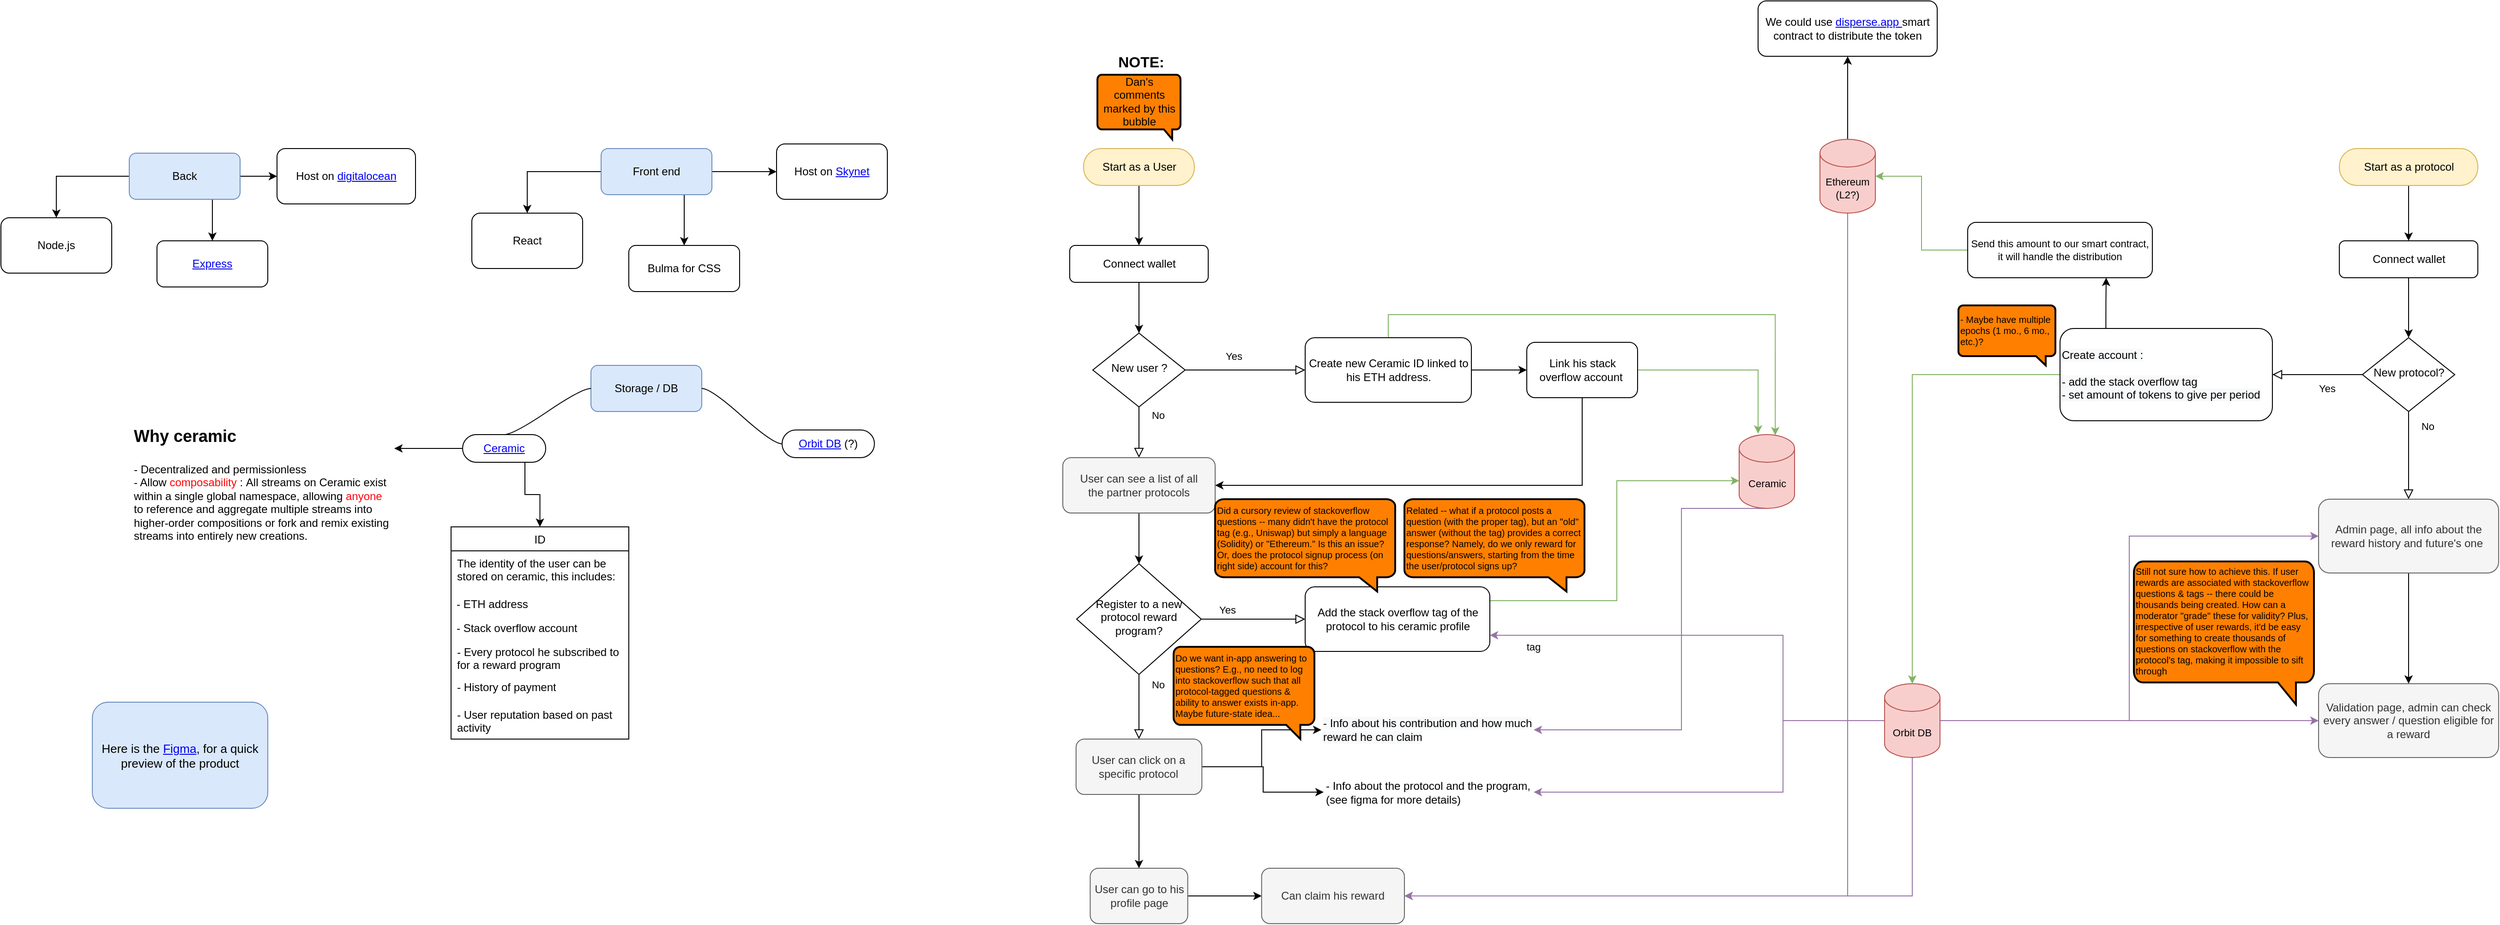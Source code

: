 <mxfile version="15.2.9" type="github">
  <diagram id="C5RBs43oDa-KdzZeNtuy" name="Page-1">
    <mxGraphModel dx="2600" dy="1762" grid="1" gridSize="10" guides="1" tooltips="1" connect="1" arrows="1" fold="1" page="1" pageScale="1" pageWidth="827" pageHeight="1169" math="0" shadow="0">
      <root>
        <mxCell id="WIyWlLk6GJQsqaUBKTNV-0" />
        <mxCell id="WIyWlLk6GJQsqaUBKTNV-1" parent="WIyWlLk6GJQsqaUBKTNV-0" />
        <mxCell id="c3Pu6eChfx6K2TWirxze-68" style="edgeStyle=orthogonalEdgeStyle;rounded=0;orthogonalLoop=1;jettySize=auto;html=1;fontSize=11;" parent="WIyWlLk6GJQsqaUBKTNV-1" source="WIyWlLk6GJQsqaUBKTNV-3" target="c3Pu6eChfx6K2TWirxze-67" edge="1">
          <mxGeometry relative="1" as="geometry" />
        </mxCell>
        <mxCell id="WIyWlLk6GJQsqaUBKTNV-3" value="Start as a User" style="rounded=1;whiteSpace=wrap;html=1;fontSize=12;glass=0;strokeWidth=1;shadow=0;arcSize=48;fillColor=#fff2cc;strokeColor=#d6b656;" parent="WIyWlLk6GJQsqaUBKTNV-1" vertex="1">
          <mxGeometry x="-17.5" y="80" width="120" height="40" as="geometry" />
        </mxCell>
        <mxCell id="WIyWlLk6GJQsqaUBKTNV-4" value="No" style="rounded=0;html=1;jettySize=auto;orthogonalLoop=1;fontSize=11;endArrow=block;endFill=0;endSize=8;strokeWidth=1;shadow=0;labelBackgroundColor=none;edgeStyle=orthogonalEdgeStyle;entryX=0.5;entryY=0;entryDx=0;entryDy=0;" parent="WIyWlLk6GJQsqaUBKTNV-1" source="WIyWlLk6GJQsqaUBKTNV-6" target="c3Pu6eChfx6K2TWirxze-88" edge="1">
          <mxGeometry x="-0.667" y="20" relative="1" as="geometry">
            <mxPoint as="offset" />
            <mxPoint x="42.5" y="450" as="targetPoint" />
          </mxGeometry>
        </mxCell>
        <mxCell id="WIyWlLk6GJQsqaUBKTNV-5" value="Yes" style="edgeStyle=orthogonalEdgeStyle;rounded=0;html=1;jettySize=auto;orthogonalLoop=1;fontSize=11;endArrow=block;endFill=0;endSize=8;strokeWidth=1;shadow=0;labelBackgroundColor=none;" parent="WIyWlLk6GJQsqaUBKTNV-1" source="WIyWlLk6GJQsqaUBKTNV-6" target="WIyWlLk6GJQsqaUBKTNV-7" edge="1">
          <mxGeometry x="-0.2" y="15" relative="1" as="geometry">
            <mxPoint as="offset" />
          </mxGeometry>
        </mxCell>
        <mxCell id="WIyWlLk6GJQsqaUBKTNV-6" value="New user ?" style="rhombus;whiteSpace=wrap;html=1;shadow=0;fontFamily=Helvetica;fontSize=12;align=center;strokeWidth=1;spacing=6;spacingTop=-4;" parent="WIyWlLk6GJQsqaUBKTNV-1" vertex="1">
          <mxGeometry x="-7.5" y="280" width="100" height="80" as="geometry" />
        </mxCell>
        <mxCell id="c3Pu6eChfx6K2TWirxze-75" value="" style="edgeStyle=orthogonalEdgeStyle;rounded=0;orthogonalLoop=1;jettySize=auto;html=1;fontSize=11;fontColor=#4FD0FF;" parent="WIyWlLk6GJQsqaUBKTNV-1" source="WIyWlLk6GJQsqaUBKTNV-7" target="c3Pu6eChfx6K2TWirxze-74" edge="1">
          <mxGeometry relative="1" as="geometry" />
        </mxCell>
        <mxCell id="c3Pu6eChfx6K2TWirxze-76" style="edgeStyle=orthogonalEdgeStyle;rounded=0;orthogonalLoop=1;jettySize=auto;html=1;fontSize=11;fontColor=#4FD0FF;strokeColor=#82b366;fillColor=#d5e8d4;entryX=0.652;entryY=0.01;entryDx=0;entryDy=0;entryPerimeter=0;" parent="WIyWlLk6GJQsqaUBKTNV-1" source="WIyWlLk6GJQsqaUBKTNV-7" target="c3Pu6eChfx6K2TWirxze-70" edge="1">
          <mxGeometry relative="1" as="geometry">
            <mxPoint x="723" y="390" as="targetPoint" />
            <Array as="points">
              <mxPoint x="313" y="260" />
              <mxPoint x="732" y="260" />
            </Array>
          </mxGeometry>
        </mxCell>
        <mxCell id="WIyWlLk6GJQsqaUBKTNV-7" value="Create new Ceramic ID linked to his ETH address." style="rounded=1;whiteSpace=wrap;html=1;fontSize=12;glass=0;strokeWidth=1;shadow=0;" parent="WIyWlLk6GJQsqaUBKTNV-1" vertex="1">
          <mxGeometry x="222.5" y="285" width="180" height="70" as="geometry" />
        </mxCell>
        <mxCell id="c3Pu6eChfx6K2TWirxze-4" style="edgeStyle=orthogonalEdgeStyle;rounded=0;orthogonalLoop=1;jettySize=auto;html=1;" parent="WIyWlLk6GJQsqaUBKTNV-1" source="c3Pu6eChfx6K2TWirxze-0" target="c3Pu6eChfx6K2TWirxze-2" edge="1">
          <mxGeometry relative="1" as="geometry" />
        </mxCell>
        <mxCell id="c3Pu6eChfx6K2TWirxze-6" value="" style="edgeStyle=orthogonalEdgeStyle;rounded=0;orthogonalLoop=1;jettySize=auto;html=1;exitX=0.75;exitY=1;exitDx=0;exitDy=0;" parent="WIyWlLk6GJQsqaUBKTNV-1" source="c3Pu6eChfx6K2TWirxze-0" target="c3Pu6eChfx6K2TWirxze-5" edge="1">
          <mxGeometry relative="1" as="geometry" />
        </mxCell>
        <mxCell id="c3Pu6eChfx6K2TWirxze-13" value="" style="edgeStyle=orthogonalEdgeStyle;rounded=0;orthogonalLoop=1;jettySize=auto;html=1;" parent="WIyWlLk6GJQsqaUBKTNV-1" source="c3Pu6eChfx6K2TWirxze-0" target="c3Pu6eChfx6K2TWirxze-12" edge="1">
          <mxGeometry relative="1" as="geometry" />
        </mxCell>
        <mxCell id="c3Pu6eChfx6K2TWirxze-0" value="Front end" style="rounded=1;whiteSpace=wrap;html=1;fillColor=#dae8fc;strokeColor=#6c8ebf;" parent="WIyWlLk6GJQsqaUBKTNV-1" vertex="1">
          <mxGeometry x="-540" y="80" width="120" height="50" as="geometry" />
        </mxCell>
        <mxCell id="c3Pu6eChfx6K2TWirxze-2" value="React" style="rounded=1;whiteSpace=wrap;html=1;" parent="WIyWlLk6GJQsqaUBKTNV-1" vertex="1">
          <mxGeometry x="-680" y="150" width="120" height="60" as="geometry" />
        </mxCell>
        <mxCell id="c3Pu6eChfx6K2TWirxze-5" value="Bulma for CSS" style="rounded=1;whiteSpace=wrap;html=1;" parent="WIyWlLk6GJQsqaUBKTNV-1" vertex="1">
          <mxGeometry x="-510" y="185" width="120" height="50" as="geometry" />
        </mxCell>
        <mxCell id="c3Pu6eChfx6K2TWirxze-9" value="Storage / DB" style="rounded=1;whiteSpace=wrap;html=1;fillColor=#dae8fc;strokeColor=#6c8ebf;" parent="WIyWlLk6GJQsqaUBKTNV-1" vertex="1">
          <mxGeometry x="-551" y="315" width="120" height="50" as="geometry" />
        </mxCell>
        <mxCell id="c3Pu6eChfx6K2TWirxze-12" value="Host on &lt;a href=&quot;https://siasky.net/&quot;&gt;Skynet&lt;/a&gt;" style="whiteSpace=wrap;html=1;rounded=1;" parent="WIyWlLk6GJQsqaUBKTNV-1" vertex="1">
          <mxGeometry x="-350" y="75" width="120" height="60" as="geometry" />
        </mxCell>
        <mxCell id="c3Pu6eChfx6K2TWirxze-31" style="edgeStyle=orthogonalEdgeStyle;rounded=0;orthogonalLoop=1;jettySize=auto;html=1;exitX=0.75;exitY=1;exitDx=0;exitDy=0;" parent="WIyWlLk6GJQsqaUBKTNV-1" source="c3Pu6eChfx6K2TWirxze-14" target="c3Pu6eChfx6K2TWirxze-27" edge="1">
          <mxGeometry relative="1" as="geometry" />
        </mxCell>
        <mxCell id="c3Pu6eChfx6K2TWirxze-14" value="&lt;a href=&quot;https://developers.ceramic.network/learn/welcome/&quot;&gt;Ceramic&lt;/a&gt;" style="whiteSpace=wrap;html=1;rounded=1;arcSize=50;align=center;verticalAlign=middle;strokeWidth=1;autosize=1;spacing=4;treeFolding=1;treeMoving=1;newEdgeStyle={&quot;edgeStyle&quot;:&quot;entityRelationEdgeStyle&quot;,&quot;startArrow&quot;:&quot;none&quot;,&quot;endArrow&quot;:&quot;none&quot;,&quot;segment&quot;:10,&quot;curved&quot;:1};" parent="WIyWlLk6GJQsqaUBKTNV-1" vertex="1">
          <mxGeometry x="-690" y="390" width="90" height="30" as="geometry" />
        </mxCell>
        <mxCell id="c3Pu6eChfx6K2TWirxze-15" value="" style="edgeStyle=entityRelationEdgeStyle;startArrow=none;endArrow=none;segment=10;curved=1;exitX=0;exitY=0.5;exitDx=0;exitDy=0;entryX=0.5;entryY=0;entryDx=0;entryDy=0;" parent="WIyWlLk6GJQsqaUBKTNV-1" source="c3Pu6eChfx6K2TWirxze-9" target="c3Pu6eChfx6K2TWirxze-14" edge="1">
          <mxGeometry relative="1" as="geometry">
            <mxPoint x="-271" y="465" as="sourcePoint" />
          </mxGeometry>
        </mxCell>
        <mxCell id="c3Pu6eChfx6K2TWirxze-20" value="&lt;a href=&quot;https://github.com/orbitdb/orbit-db&quot;&gt;Orbit DB&lt;/a&gt; (?)" style="whiteSpace=wrap;html=1;rounded=1;arcSize=50;align=center;verticalAlign=middle;strokeWidth=1;autosize=1;spacing=4;treeFolding=1;treeMoving=1;newEdgeStyle={&quot;edgeStyle&quot;:&quot;entityRelationEdgeStyle&quot;,&quot;startArrow&quot;:&quot;none&quot;,&quot;endArrow&quot;:&quot;none&quot;,&quot;segment&quot;:10,&quot;curved&quot;:1};" parent="WIyWlLk6GJQsqaUBKTNV-1" vertex="1" collapsed="1">
          <mxGeometry x="-344" y="385" width="100" height="30" as="geometry" />
        </mxCell>
        <mxCell id="c3Pu6eChfx6K2TWirxze-21" value="" style="edgeStyle=entityRelationEdgeStyle;startArrow=none;endArrow=none;segment=10;curved=1;entryX=0;entryY=0.5;entryDx=0;entryDy=0;" parent="WIyWlLk6GJQsqaUBKTNV-1" source="c3Pu6eChfx6K2TWirxze-9" target="c3Pu6eChfx6K2TWirxze-20" edge="1">
          <mxGeometry relative="1" as="geometry">
            <mxPoint x="-411" y="515" as="sourcePoint" />
            <mxPoint x="-351" y="398" as="targetPoint" />
          </mxGeometry>
        </mxCell>
        <mxCell id="c3Pu6eChfx6K2TWirxze-41" style="edgeStyle=orthogonalEdgeStyle;rounded=0;orthogonalLoop=1;jettySize=auto;html=1;exitX=0;exitY=0.5;exitDx=0;exitDy=0;" parent="WIyWlLk6GJQsqaUBKTNV-1" source="c3Pu6eChfx6K2TWirxze-14" edge="1">
          <mxGeometry relative="1" as="geometry">
            <mxPoint x="-764" y="405" as="targetPoint" />
          </mxGeometry>
        </mxCell>
        <mxCell id="c3Pu6eChfx6K2TWirxze-27" value="ID" style="swimlane;fontStyle=0;childLayout=stackLayout;horizontal=1;startSize=26;horizontalStack=0;resizeParent=1;resizeParentMax=0;resizeLast=0;collapsible=1;marginBottom=0;" parent="WIyWlLk6GJQsqaUBKTNV-1" vertex="1">
          <mxGeometry x="-702.5" y="490" width="192.5" height="230" as="geometry">
            <mxRectangle x="-701.25" y="630" width="40" height="26" as="alternateBounds" />
          </mxGeometry>
        </mxCell>
        <mxCell id="c3Pu6eChfx6K2TWirxze-28" value="The identity of the user can be stored on ceramic, this includes:" style="text;strokeColor=none;fillColor=none;align=left;verticalAlign=top;spacingLeft=4;spacingRight=4;overflow=hidden;rotatable=0;points=[[0,0.5],[1,0.5]];portConstraint=eastwest;whiteSpace=wrap;" parent="c3Pu6eChfx6K2TWirxze-27" vertex="1">
          <mxGeometry y="26" width="192.5" height="44" as="geometry" />
        </mxCell>
        <mxCell id="c3Pu6eChfx6K2TWirxze-29" value="- ETH address" style="text;strokeColor=none;fillColor=none;align=left;verticalAlign=top;spacingLeft=4;spacingRight=4;overflow=hidden;rotatable=0;points=[[0,0.5],[1,0.5]];portConstraint=eastwest;" parent="c3Pu6eChfx6K2TWirxze-27" vertex="1">
          <mxGeometry y="70" width="192.5" height="26" as="geometry" />
        </mxCell>
        <mxCell id="c3Pu6eChfx6K2TWirxze-34" value="- Stack overflow account" style="text;strokeColor=none;fillColor=none;align=left;verticalAlign=top;spacingLeft=4;spacingRight=4;overflow=hidden;rotatable=0;points=[[0,0.5],[1,0.5]];portConstraint=eastwest;" parent="c3Pu6eChfx6K2TWirxze-27" vertex="1">
          <mxGeometry y="96" width="192.5" height="26" as="geometry" />
        </mxCell>
        <mxCell id="c3Pu6eChfx6K2TWirxze-30" value="- Every protocol he subscribed to for a reward program" style="text;strokeColor=none;fillColor=none;align=left;verticalAlign=top;spacingLeft=4;spacingRight=4;overflow=hidden;rotatable=0;points=[[0,0.5],[1,0.5]];portConstraint=eastwest;whiteSpace=wrap;" parent="c3Pu6eChfx6K2TWirxze-27" vertex="1">
          <mxGeometry y="122" width="192.5" height="38" as="geometry" />
        </mxCell>
        <mxCell id="c3Pu6eChfx6K2TWirxze-35" value="- History of payment" style="text;strokeColor=none;fillColor=none;align=left;verticalAlign=top;spacingLeft=4;spacingRight=4;overflow=hidden;rotatable=0;points=[[0,0.5],[1,0.5]];portConstraint=eastwest;whiteSpace=wrap;" parent="c3Pu6eChfx6K2TWirxze-27" vertex="1">
          <mxGeometry y="160" width="192.5" height="30" as="geometry" />
        </mxCell>
        <mxCell id="c3Pu6eChfx6K2TWirxze-36" value="- User reputation based on past activity" style="text;strokeColor=none;fillColor=none;align=left;verticalAlign=top;spacingLeft=4;spacingRight=4;overflow=hidden;rotatable=0;points=[[0,0.5],[1,0.5]];portConstraint=eastwest;whiteSpace=wrap;" parent="c3Pu6eChfx6K2TWirxze-27" vertex="1">
          <mxGeometry y="190" width="192.5" height="40" as="geometry" />
        </mxCell>
        <mxCell id="c3Pu6eChfx6K2TWirxze-40" value="&lt;h1&gt;&lt;font style=&quot;font-size: 18px&quot;&gt;Why ceramic&lt;/font&gt;&lt;/h1&gt;&lt;p&gt;- Decentralized and permissionless&lt;br&gt;- Allow &lt;font color=&quot;#ff0303&quot;&gt;composability&lt;/font&gt;&amp;nbsp;:&amp;nbsp;All streams on Ceramic exist within a single global namespace, allowing &lt;font color=&quot;#ff050d&quot;&gt;anyone&lt;/font&gt; to reference and aggregate multiple streams into higher-order compositions or fork and remix existing streams into entirely new creations.&lt;/p&gt;" style="text;html=1;strokeColor=none;fillColor=none;spacing=5;spacingTop=-20;whiteSpace=wrap;overflow=hidden;rounded=0;align=left;" parent="WIyWlLk6GJQsqaUBKTNV-1" vertex="1">
          <mxGeometry x="-1051" y="370" width="287" height="190" as="geometry" />
        </mxCell>
        <mxCell id="c3Pu6eChfx6K2TWirxze-42" style="edgeStyle=orthogonalEdgeStyle;rounded=0;orthogonalLoop=1;jettySize=auto;html=1;" parent="WIyWlLk6GJQsqaUBKTNV-1" source="c3Pu6eChfx6K2TWirxze-45" target="c3Pu6eChfx6K2TWirxze-46" edge="1">
          <mxGeometry relative="1" as="geometry" />
        </mxCell>
        <mxCell id="c3Pu6eChfx6K2TWirxze-50" value="" style="edgeStyle=orthogonalEdgeStyle;rounded=0;orthogonalLoop=1;jettySize=auto;html=1;fontSize=11;exitX=1;exitY=0.5;exitDx=0;exitDy=0;" parent="WIyWlLk6GJQsqaUBKTNV-1" source="c3Pu6eChfx6K2TWirxze-45" target="c3Pu6eChfx6K2TWirxze-49" edge="1">
          <mxGeometry relative="1" as="geometry" />
        </mxCell>
        <mxCell id="c3Pu6eChfx6K2TWirxze-81" value="" style="edgeStyle=orthogonalEdgeStyle;rounded=0;orthogonalLoop=1;jettySize=auto;html=1;fontSize=11;fontColor=#4FD0FF;exitX=0.75;exitY=1;exitDx=0;exitDy=0;" parent="WIyWlLk6GJQsqaUBKTNV-1" source="c3Pu6eChfx6K2TWirxze-45" target="c3Pu6eChfx6K2TWirxze-80" edge="1">
          <mxGeometry relative="1" as="geometry" />
        </mxCell>
        <mxCell id="c3Pu6eChfx6K2TWirxze-45" value="Back" style="rounded=1;whiteSpace=wrap;html=1;fillColor=#dae8fc;strokeColor=#6c8ebf;" parent="WIyWlLk6GJQsqaUBKTNV-1" vertex="1">
          <mxGeometry x="-1051" y="85" width="120" height="50" as="geometry" />
        </mxCell>
        <mxCell id="c3Pu6eChfx6K2TWirxze-46" value="Node.js" style="rounded=1;whiteSpace=wrap;html=1;" parent="WIyWlLk6GJQsqaUBKTNV-1" vertex="1">
          <mxGeometry x="-1190" y="155" width="120" height="60" as="geometry" />
        </mxCell>
        <mxCell id="c3Pu6eChfx6K2TWirxze-49" value="Host on&amp;nbsp;&lt;a href=&quot;https://supabase.io/&quot;&gt;digitalocean&lt;/a&gt;" style="whiteSpace=wrap;html=1;rounded=1;" parent="WIyWlLk6GJQsqaUBKTNV-1" vertex="1">
          <mxGeometry x="-891" y="80" width="150" height="60" as="geometry" />
        </mxCell>
        <mxCell id="c3Pu6eChfx6K2TWirxze-69" style="edgeStyle=orthogonalEdgeStyle;rounded=0;orthogonalLoop=1;jettySize=auto;html=1;fontSize=11;" parent="WIyWlLk6GJQsqaUBKTNV-1" source="c3Pu6eChfx6K2TWirxze-67" target="WIyWlLk6GJQsqaUBKTNV-6" edge="1">
          <mxGeometry relative="1" as="geometry" />
        </mxCell>
        <mxCell id="c3Pu6eChfx6K2TWirxze-67" value="Connect wallet" style="rounded=1;whiteSpace=wrap;html=1;fontSize=12;glass=0;strokeWidth=1;shadow=0;" parent="WIyWlLk6GJQsqaUBKTNV-1" vertex="1">
          <mxGeometry x="-32.5" y="185" width="150" height="40" as="geometry" />
        </mxCell>
        <mxCell id="c3Pu6eChfx6K2TWirxze-123" style="edgeStyle=orthogonalEdgeStyle;rounded=0;orthogonalLoop=1;jettySize=auto;html=1;entryX=1;entryY=0.5;entryDx=0;entryDy=0;labelBackgroundColor=none;fontSize=11;fontColor=default;strokeColor=#9673a6;exitX=0.5;exitY=1;exitDx=0;exitDy=0;exitPerimeter=0;fillColor=#e1d5e7;" parent="WIyWlLk6GJQsqaUBKTNV-1" source="c3Pu6eChfx6K2TWirxze-70" target="c3Pu6eChfx6K2TWirxze-121" edge="1">
          <mxGeometry relative="1" as="geometry">
            <Array as="points">
              <mxPoint x="630" y="470" />
              <mxPoint x="630" y="710" />
            </Array>
          </mxGeometry>
        </mxCell>
        <mxCell id="c3Pu6eChfx6K2TWirxze-70" value="Ceramic" style="shape=cylinder3;whiteSpace=wrap;html=1;boundedLbl=1;backgroundOutline=1;size=15;fontSize=11;align=center;fillColor=#f8cecc;strokeColor=#b85450;" parent="WIyWlLk6GJQsqaUBKTNV-1" vertex="1">
          <mxGeometry x="692.5" y="390" width="60" height="80" as="geometry" />
        </mxCell>
        <mxCell id="c3Pu6eChfx6K2TWirxze-78" style="edgeStyle=orthogonalEdgeStyle;rounded=0;orthogonalLoop=1;jettySize=auto;html=1;fontSize=11;fontColor=#4FD0FF;fillColor=#d5e8d4;strokeColor=#82b366;" parent="WIyWlLk6GJQsqaUBKTNV-1" source="c3Pu6eChfx6K2TWirxze-74" edge="1">
          <mxGeometry relative="1" as="geometry">
            <mxPoint x="713" y="389" as="targetPoint" />
            <Array as="points">
              <mxPoint x="713" y="320" />
            </Array>
          </mxGeometry>
        </mxCell>
        <mxCell id="c3Pu6eChfx6K2TWirxze-82" style="edgeStyle=orthogonalEdgeStyle;rounded=0;orthogonalLoop=1;jettySize=auto;html=1;fontSize=11;fontColor=#4FD0FF;exitX=0.5;exitY=1;exitDx=0;exitDy=0;entryX=1;entryY=0.5;entryDx=0;entryDy=0;" parent="WIyWlLk6GJQsqaUBKTNV-1" source="c3Pu6eChfx6K2TWirxze-74" target="c3Pu6eChfx6K2TWirxze-88" edge="1">
          <mxGeometry relative="1" as="geometry">
            <mxPoint x="212.5" y="470" as="targetPoint" />
          </mxGeometry>
        </mxCell>
        <mxCell id="c3Pu6eChfx6K2TWirxze-74" value="Link his stack overflow account&amp;nbsp;" style="whiteSpace=wrap;html=1;rounded=1;shadow=0;strokeWidth=1;glass=0;" parent="WIyWlLk6GJQsqaUBKTNV-1" vertex="1">
          <mxGeometry x="462.5" y="290" width="120" height="60" as="geometry" />
        </mxCell>
        <mxCell id="c3Pu6eChfx6K2TWirxze-79" value="&lt;div&gt;&lt;span style=&quot;font-size: 13px ; color: rgb(0 , 0 , 0)&quot;&gt;Here is the &lt;a href=&quot;https://www.figma.com/file/In0CjeMacJCaFSM3Yl5oc1/Tool-for-DAOs?node-id=4%3A3&quot;&gt;Figma&lt;/a&gt;, for a quick preview of the product&lt;/span&gt;&lt;/div&gt;" style="rounded=1;whiteSpace=wrap;html=1;fontSize=11;align=center;fillColor=#dae8fc;strokeColor=#6c8ebf;" parent="WIyWlLk6GJQsqaUBKTNV-1" vertex="1">
          <mxGeometry x="-1091" y="680" width="190" height="115" as="geometry" />
        </mxCell>
        <mxCell id="c3Pu6eChfx6K2TWirxze-80" value="&lt;a href=&quot;https://expressjs.com/&quot;&gt;Express&lt;/a&gt;" style="rounded=1;whiteSpace=wrap;html=1;" parent="WIyWlLk6GJQsqaUBKTNV-1" vertex="1">
          <mxGeometry x="-1021" y="180" width="120" height="50" as="geometry" />
        </mxCell>
        <mxCell id="c3Pu6eChfx6K2TWirxze-83" value="No" style="rounded=0;html=1;jettySize=auto;orthogonalLoop=1;fontSize=11;endArrow=block;endFill=0;endSize=8;strokeWidth=1;shadow=0;labelBackgroundColor=none;edgeStyle=orthogonalEdgeStyle;entryX=0.5;entryY=0;entryDx=0;entryDy=0;" parent="WIyWlLk6GJQsqaUBKTNV-1" source="c3Pu6eChfx6K2TWirxze-85" target="c3Pu6eChfx6K2TWirxze-93" edge="1">
          <mxGeometry x="-0.692" y="20" relative="1" as="geometry">
            <mxPoint as="offset" />
            <mxPoint x="42.5" y="710" as="targetPoint" />
          </mxGeometry>
        </mxCell>
        <mxCell id="c3Pu6eChfx6K2TWirxze-84" value="Yes" style="edgeStyle=orthogonalEdgeStyle;rounded=0;html=1;jettySize=auto;orthogonalLoop=1;fontSize=11;endArrow=block;endFill=0;endSize=8;strokeWidth=1;shadow=0;labelBackgroundColor=none;entryX=0;entryY=0.5;entryDx=0;entryDy=0;" parent="WIyWlLk6GJQsqaUBKTNV-1" source="c3Pu6eChfx6K2TWirxze-85" target="c3Pu6eChfx6K2TWirxze-90" edge="1">
          <mxGeometry x="-0.511" y="10" relative="1" as="geometry">
            <mxPoint as="offset" />
            <mxPoint x="222.5" y="590" as="targetPoint" />
          </mxGeometry>
        </mxCell>
        <mxCell id="c3Pu6eChfx6K2TWirxze-85" value="Register to a new protocol reward program?" style="rhombus;whiteSpace=wrap;html=1;shadow=0;fontFamily=Helvetica;fontSize=12;align=center;strokeWidth=1;spacing=6;spacingTop=-4;" parent="WIyWlLk6GJQsqaUBKTNV-1" vertex="1">
          <mxGeometry x="-25" y="530" width="135" height="120" as="geometry" />
        </mxCell>
        <mxCell id="c3Pu6eChfx6K2TWirxze-89" style="edgeStyle=orthogonalEdgeStyle;rounded=0;orthogonalLoop=1;jettySize=auto;html=1;fontSize=11;fontColor=#4FD0FF;" parent="WIyWlLk6GJQsqaUBKTNV-1" source="c3Pu6eChfx6K2TWirxze-88" target="c3Pu6eChfx6K2TWirxze-85" edge="1">
          <mxGeometry relative="1" as="geometry" />
        </mxCell>
        <mxCell id="c3Pu6eChfx6K2TWirxze-88" value="User can see a list of all the&amp;nbsp;partner protocols" style="rounded=1;whiteSpace=wrap;html=1;fontSize=12;glass=0;strokeWidth=1;shadow=0;fillColor=#f5f5f5;strokeColor=#666666;fontColor=#333333;" parent="WIyWlLk6GJQsqaUBKTNV-1" vertex="1">
          <mxGeometry x="-40" y="415" width="165" height="60" as="geometry" />
        </mxCell>
        <mxCell id="c3Pu6eChfx6K2TWirxze-92" style="edgeStyle=orthogonalEdgeStyle;rounded=0;orthogonalLoop=1;jettySize=auto;html=1;fontSize=11;fontColor=#4FD0FF;fillColor=#d5e8d4;strokeColor=#82b366;" parent="WIyWlLk6GJQsqaUBKTNV-1" source="c3Pu6eChfx6K2TWirxze-90" target="c3Pu6eChfx6K2TWirxze-70" edge="1">
          <mxGeometry relative="1" as="geometry">
            <Array as="points">
              <mxPoint x="560" y="570" />
              <mxPoint x="560" y="440" />
            </Array>
          </mxGeometry>
        </mxCell>
        <mxCell id="c3Pu6eChfx6K2TWirxze-90" value="Add the stack overflow tag of the protocol to his ceramic profile" style="rounded=1;whiteSpace=wrap;html=1;fontSize=12;glass=0;strokeWidth=1;shadow=0;" parent="WIyWlLk6GJQsqaUBKTNV-1" vertex="1">
          <mxGeometry x="222.5" y="555" width="200" height="70" as="geometry" />
        </mxCell>
        <mxCell id="c3Pu6eChfx6K2TWirxze-96" value="" style="edgeStyle=orthogonalEdgeStyle;rounded=0;orthogonalLoop=1;jettySize=auto;html=1;fontSize=11;fontColor=#4FD0FF;strokeColor=#000000;entryX=0;entryY=0.5;entryDx=0;entryDy=0;" parent="WIyWlLk6GJQsqaUBKTNV-1" source="c3Pu6eChfx6K2TWirxze-93" target="c3Pu6eChfx6K2TWirxze-107" edge="1">
          <mxGeometry relative="1" as="geometry">
            <mxPoint x="222.5" y="750" as="targetPoint" />
            <Array as="points">
              <mxPoint x="177" y="750" />
              <mxPoint x="177" y="778" />
            </Array>
          </mxGeometry>
        </mxCell>
        <mxCell id="c3Pu6eChfx6K2TWirxze-122" style="edgeStyle=orthogonalEdgeStyle;rounded=0;orthogonalLoop=1;jettySize=auto;html=1;labelBackgroundColor=none;fontSize=11;fontColor=default;strokeColor=#000000;" parent="WIyWlLk6GJQsqaUBKTNV-1" source="c3Pu6eChfx6K2TWirxze-93" target="c3Pu6eChfx6K2TWirxze-121" edge="1">
          <mxGeometry relative="1" as="geometry" />
        </mxCell>
        <mxCell id="c3Pu6eChfx6K2TWirxze-129" value="" style="edgeStyle=orthogonalEdgeStyle;rounded=0;orthogonalLoop=1;jettySize=auto;html=1;labelBackgroundColor=none;fontSize=11;fontColor=default;strokeColor=#000000;" parent="WIyWlLk6GJQsqaUBKTNV-1" source="c3Pu6eChfx6K2TWirxze-93" target="c3Pu6eChfx6K2TWirxze-128" edge="1">
          <mxGeometry relative="1" as="geometry" />
        </mxCell>
        <mxCell id="c3Pu6eChfx6K2TWirxze-93" value="User can click on a specific protocol" style="rounded=1;whiteSpace=wrap;html=1;fontSize=12;glass=0;strokeWidth=1;shadow=0;fillColor=#f5f5f5;strokeColor=#666666;fontColor=#333333;" parent="WIyWlLk6GJQsqaUBKTNV-1" vertex="1">
          <mxGeometry x="-25.62" y="720" width="136.25" height="60" as="geometry" />
        </mxCell>
        <mxCell id="c3Pu6eChfx6K2TWirxze-100" style="edgeStyle=orthogonalEdgeStyle;rounded=0;orthogonalLoop=1;jettySize=auto;html=1;fontSize=11;fontColor=#4FD0FF;strokeColor=#000000;" parent="WIyWlLk6GJQsqaUBKTNV-1" source="c3Pu6eChfx6K2TWirxze-97" target="c3Pu6eChfx6K2TWirxze-99" edge="1">
          <mxGeometry relative="1" as="geometry" />
        </mxCell>
        <mxCell id="c3Pu6eChfx6K2TWirxze-97" value="Start as a protocol" style="rounded=1;whiteSpace=wrap;html=1;fontSize=12;glass=0;strokeWidth=1;shadow=0;arcSize=48;fillColor=#fff2cc;strokeColor=#d6b656;" parent="WIyWlLk6GJQsqaUBKTNV-1" vertex="1">
          <mxGeometry x="1342.5" y="80" width="150" height="40" as="geometry" />
        </mxCell>
        <mxCell id="c3Pu6eChfx6K2TWirxze-115" style="edgeStyle=orthogonalEdgeStyle;rounded=0;orthogonalLoop=1;jettySize=auto;html=1;entryX=0;entryY=0.5;entryDx=0;entryDy=0;labelBackgroundColor=none;fontSize=11;fontColor=default;strokeColor=#9673a6;fillColor=#e1d5e7;" parent="WIyWlLk6GJQsqaUBKTNV-1" source="c3Pu6eChfx6K2TWirxze-98" target="c3Pu6eChfx6K2TWirxze-114" edge="1">
          <mxGeometry relative="1" as="geometry" />
        </mxCell>
        <mxCell id="c3Pu6eChfx6K2TWirxze-116" style="edgeStyle=orthogonalEdgeStyle;rounded=0;orthogonalLoop=1;jettySize=auto;html=1;labelBackgroundColor=none;fontSize=11;fontColor=default;strokeColor=#9673a6;fillColor=#e1d5e7;entryX=1;entryY=0.5;entryDx=0;entryDy=0;" parent="WIyWlLk6GJQsqaUBKTNV-1" source="c3Pu6eChfx6K2TWirxze-98" target="c3Pu6eChfx6K2TWirxze-107" edge="1">
          <mxGeometry relative="1" as="geometry">
            <Array as="points">
              <mxPoint x="740" y="700" />
              <mxPoint x="740" y="778" />
            </Array>
          </mxGeometry>
        </mxCell>
        <mxCell id="c3Pu6eChfx6K2TWirxze-119" style="edgeStyle=orthogonalEdgeStyle;rounded=0;orthogonalLoop=1;jettySize=auto;html=1;labelBackgroundColor=none;fontSize=11;fontColor=default;strokeColor=#9673a6;fillColor=#e1d5e7;" parent="WIyWlLk6GJQsqaUBKTNV-1" source="c3Pu6eChfx6K2TWirxze-98" target="c3Pu6eChfx6K2TWirxze-117" edge="1">
          <mxGeometry relative="1" as="geometry" />
        </mxCell>
        <mxCell id="c3Pu6eChfx6K2TWirxze-124" style="edgeStyle=orthogonalEdgeStyle;rounded=0;orthogonalLoop=1;jettySize=auto;html=1;entryX=1;entryY=0.75;entryDx=0;entryDy=0;labelBackgroundColor=none;fontSize=11;fontColor=default;strokeColor=#9673a6;fillColor=#e1d5e7;" parent="WIyWlLk6GJQsqaUBKTNV-1" source="c3Pu6eChfx6K2TWirxze-98" target="c3Pu6eChfx6K2TWirxze-90" edge="1">
          <mxGeometry relative="1" as="geometry">
            <Array as="points">
              <mxPoint x="740" y="700" />
              <mxPoint x="740" y="608" />
            </Array>
          </mxGeometry>
        </mxCell>
        <mxCell id="c3Pu6eChfx6K2TWirxze-135" style="edgeStyle=orthogonalEdgeStyle;rounded=0;orthogonalLoop=1;jettySize=auto;html=1;entryX=1;entryY=0.5;entryDx=0;entryDy=0;labelBackgroundColor=none;fontSize=11;fontColor=default;strokeColor=#9673a6;fillColor=#e1d5e7;" parent="WIyWlLk6GJQsqaUBKTNV-1" source="c3Pu6eChfx6K2TWirxze-98" target="c3Pu6eChfx6K2TWirxze-132" edge="1">
          <mxGeometry relative="1" as="geometry">
            <Array as="points">
              <mxPoint x="880" y="890" />
            </Array>
          </mxGeometry>
        </mxCell>
        <mxCell id="c3Pu6eChfx6K2TWirxze-98" value="Orbit DB" style="shape=cylinder3;whiteSpace=wrap;html=1;boundedLbl=1;backgroundOutline=1;size=15;fontSize=11;align=center;fillColor=#f8cecc;strokeColor=#b85450;" parent="WIyWlLk6GJQsqaUBKTNV-1" vertex="1">
          <mxGeometry x="850" y="660" width="60" height="80" as="geometry" />
        </mxCell>
        <mxCell id="c3Pu6eChfx6K2TWirxze-99" value="Connect wallet" style="rounded=1;whiteSpace=wrap;html=1;fontSize=12;glass=0;strokeWidth=1;shadow=0;" parent="WIyWlLk6GJQsqaUBKTNV-1" vertex="1">
          <mxGeometry x="1342.5" y="180" width="150" height="40" as="geometry" />
        </mxCell>
        <mxCell id="c3Pu6eChfx6K2TWirxze-101" value="No" style="rounded=0;html=1;jettySize=auto;orthogonalLoop=1;fontSize=11;endArrow=block;endFill=0;endSize=8;strokeWidth=1;shadow=0;labelBackgroundColor=none;edgeStyle=orthogonalEdgeStyle;entryX=0.5;entryY=0;entryDx=0;entryDy=0;" parent="WIyWlLk6GJQsqaUBKTNV-1" source="c3Pu6eChfx6K2TWirxze-103" target="c3Pu6eChfx6K2TWirxze-114" edge="1">
          <mxGeometry x="-0.667" y="20" relative="1" as="geometry">
            <mxPoint as="offset" />
            <mxPoint x="1417.5" y="420" as="targetPoint" />
          </mxGeometry>
        </mxCell>
        <mxCell id="c3Pu6eChfx6K2TWirxze-102" value="Yes" style="edgeStyle=orthogonalEdgeStyle;rounded=0;html=1;jettySize=auto;orthogonalLoop=1;fontSize=11;endArrow=block;endFill=0;endSize=8;strokeWidth=1;shadow=0;labelBackgroundColor=none;entryX=1;entryY=0.5;entryDx=0;entryDy=0;" parent="WIyWlLk6GJQsqaUBKTNV-1" source="c3Pu6eChfx6K2TWirxze-103" target="c3Pu6eChfx6K2TWirxze-126" edge="1">
          <mxGeometry x="-0.2" y="15" relative="1" as="geometry">
            <mxPoint as="offset" />
            <mxPoint x="1300" y="325" as="targetPoint" />
          </mxGeometry>
        </mxCell>
        <mxCell id="c3Pu6eChfx6K2TWirxze-103" value="New protocol?" style="rhombus;whiteSpace=wrap;html=1;shadow=0;fontFamily=Helvetica;fontSize=12;align=center;strokeWidth=1;spacing=6;spacingTop=-4;" parent="WIyWlLk6GJQsqaUBKTNV-1" vertex="1">
          <mxGeometry x="1367.5" y="285" width="100" height="80" as="geometry" />
        </mxCell>
        <mxCell id="c3Pu6eChfx6K2TWirxze-105" style="edgeStyle=orthogonalEdgeStyle;rounded=0;orthogonalLoop=1;jettySize=auto;html=1;fontSize=11;exitX=0.5;exitY=1;exitDx=0;exitDy=0;" parent="WIyWlLk6GJQsqaUBKTNV-1" source="c3Pu6eChfx6K2TWirxze-99" target="c3Pu6eChfx6K2TWirxze-103" edge="1">
          <mxGeometry relative="1" as="geometry">
            <mxPoint x="1417.5" y="320" as="sourcePoint" />
          </mxGeometry>
        </mxCell>
        <mxCell id="c3Pu6eChfx6K2TWirxze-107" value="&lt;span style=&quot;font-size: 12px&quot;&gt;- Info about the protocol and the program, (see figma for more details)&lt;/span&gt;" style="text;html=1;strokeColor=none;fillColor=none;align=left;verticalAlign=middle;whiteSpace=wrap;rounded=0;fontSize=11;fontColor=#000000;" parent="WIyWlLk6GJQsqaUBKTNV-1" vertex="1">
          <mxGeometry x="242.5" y="760" width="227.5" height="35" as="geometry" />
        </mxCell>
        <mxCell id="c3Pu6eChfx6K2TWirxze-111" value="" style="edgeStyle=orthogonalEdgeStyle;rounded=0;orthogonalLoop=1;jettySize=auto;html=1;fontSize=11;fontColor=#000000;strokeColor=#000000;exitX=0.216;exitY=0.014;exitDx=0;exitDy=0;entryX=0.75;entryY=1;entryDx=0;entryDy=0;exitPerimeter=0;" parent="WIyWlLk6GJQsqaUBKTNV-1" source="c3Pu6eChfx6K2TWirxze-126" target="c3Pu6eChfx6K2TWirxze-110" edge="1">
          <mxGeometry relative="1" as="geometry">
            <mxPoint x="1185" y="290" as="sourcePoint" />
            <Array as="points" />
          </mxGeometry>
        </mxCell>
        <mxCell id="c3Pu6eChfx6K2TWirxze-113" style="edgeStyle=orthogonalEdgeStyle;rounded=0;orthogonalLoop=1;jettySize=auto;html=1;entryX=1;entryY=0.5;entryDx=0;entryDy=0;entryPerimeter=0;fontSize=11;fontColor=default;strokeColor=#82b366;labelBackgroundColor=none;fillColor=#d5e8d4;" parent="WIyWlLk6GJQsqaUBKTNV-1" source="c3Pu6eChfx6K2TWirxze-110" target="c3Pu6eChfx6K2TWirxze-112" edge="1">
          <mxGeometry relative="1" as="geometry" />
        </mxCell>
        <mxCell id="c3Pu6eChfx6K2TWirxze-110" value="Send this amount to our smart contract, it will handle the distribution" style="rounded=1;whiteSpace=wrap;html=1;fontSize=11;fontColor=#000000;align=center;" parent="WIyWlLk6GJQsqaUBKTNV-1" vertex="1">
          <mxGeometry x="940" y="160" width="200" height="60" as="geometry" />
        </mxCell>
        <mxCell id="c3Pu6eChfx6K2TWirxze-134" style="edgeStyle=orthogonalEdgeStyle;rounded=0;orthogonalLoop=1;jettySize=auto;html=1;entryX=1;entryY=0.5;entryDx=0;entryDy=0;labelBackgroundColor=none;fontSize=11;fontColor=default;strokeColor=#9673a6;fillColor=#e1d5e7;" parent="WIyWlLk6GJQsqaUBKTNV-1" source="c3Pu6eChfx6K2TWirxze-112" target="c3Pu6eChfx6K2TWirxze-132" edge="1">
          <mxGeometry relative="1" as="geometry">
            <Array as="points">
              <mxPoint x="810" y="890" />
            </Array>
          </mxGeometry>
        </mxCell>
        <mxCell id="c3Pu6eChfx6K2TWirxze-137" style="edgeStyle=orthogonalEdgeStyle;rounded=0;orthogonalLoop=1;jettySize=auto;html=1;labelBackgroundColor=none;fontSize=11;fontColor=default;strokeColor=#000000;" parent="WIyWlLk6GJQsqaUBKTNV-1" source="c3Pu6eChfx6K2TWirxze-112" target="c3Pu6eChfx6K2TWirxze-136" edge="1">
          <mxGeometry relative="1" as="geometry" />
        </mxCell>
        <mxCell id="c3Pu6eChfx6K2TWirxze-112" value="Ethereum (L2?)" style="shape=cylinder3;whiteSpace=wrap;html=1;boundedLbl=1;backgroundOutline=1;size=15;fontSize=11;align=center;fillColor=#f8cecc;strokeColor=#b85450;" parent="WIyWlLk6GJQsqaUBKTNV-1" vertex="1">
          <mxGeometry x="780" y="70" width="60" height="80" as="geometry" />
        </mxCell>
        <mxCell id="c3Pu6eChfx6K2TWirxze-118" value="" style="edgeStyle=orthogonalEdgeStyle;rounded=0;orthogonalLoop=1;jettySize=auto;html=1;labelBackgroundColor=none;fontSize=11;fontColor=default;strokeColor=#000000;" parent="WIyWlLk6GJQsqaUBKTNV-1" source="c3Pu6eChfx6K2TWirxze-114" target="c3Pu6eChfx6K2TWirxze-117" edge="1">
          <mxGeometry relative="1" as="geometry" />
        </mxCell>
        <mxCell id="c3Pu6eChfx6K2TWirxze-114" value="Admin page, all info about the reward history and future&#39;s one&amp;nbsp;" style="rounded=1;whiteSpace=wrap;html=1;fontSize=12;glass=0;strokeWidth=1;shadow=0;fillColor=#f5f5f5;strokeColor=#666666;fontColor=#333333;" parent="WIyWlLk6GJQsqaUBKTNV-1" vertex="1">
          <mxGeometry x="1320" y="460" width="195" height="80" as="geometry" />
        </mxCell>
        <mxCell id="c3Pu6eChfx6K2TWirxze-117" value="Validation page, admin can check every answer / question eligible for a reward" style="rounded=1;whiteSpace=wrap;html=1;fontSize=12;glass=0;strokeWidth=1;shadow=0;fillColor=#f5f5f5;strokeColor=#666666;fontColor=#333333;" parent="WIyWlLk6GJQsqaUBKTNV-1" vertex="1">
          <mxGeometry x="1320" y="660" width="195" height="80" as="geometry" />
        </mxCell>
        <mxCell id="c3Pu6eChfx6K2TWirxze-121" value="&lt;meta charset=&quot;utf-8&quot;&gt;&lt;span style=&quot;color: rgb(0, 0, 0); font-family: helvetica; font-size: 12px; font-style: normal; font-weight: 400; letter-spacing: normal; text-indent: 0px; text-transform: none; word-spacing: 0px; background-color: rgb(248, 249, 250); display: inline; float: none;&quot;&gt;- Info about his contribution and how much reward he can claim&lt;/span&gt;" style="text;html=1;strokeColor=none;fillColor=none;align=left;verticalAlign=middle;whiteSpace=wrap;rounded=0;fontSize=11;fontColor=default;" parent="WIyWlLk6GJQsqaUBKTNV-1" vertex="1">
          <mxGeometry x="240" y="690" width="230" height="40" as="geometry" />
        </mxCell>
        <mxCell id="c3Pu6eChfx6K2TWirxze-125" value="tag" style="text;html=1;strokeColor=none;fillColor=none;align=center;verticalAlign=middle;whiteSpace=wrap;rounded=0;fontSize=11;fontColor=default;" parent="WIyWlLk6GJQsqaUBKTNV-1" vertex="1">
          <mxGeometry x="450" y="610" width="40" height="20" as="geometry" />
        </mxCell>
        <mxCell id="c3Pu6eChfx6K2TWirxze-127" style="edgeStyle=orthogonalEdgeStyle;rounded=0;orthogonalLoop=1;jettySize=auto;html=1;entryX=0.5;entryY=0;entryDx=0;entryDy=0;entryPerimeter=0;labelBackgroundColor=none;fontSize=11;fontColor=default;strokeColor=#82b366;fillColor=#d5e8d4;" parent="WIyWlLk6GJQsqaUBKTNV-1" source="c3Pu6eChfx6K2TWirxze-126" target="c3Pu6eChfx6K2TWirxze-98" edge="1">
          <mxGeometry relative="1" as="geometry" />
        </mxCell>
        <mxCell id="c3Pu6eChfx6K2TWirxze-126" value="&lt;meta charset=&quot;utf-8&quot;&gt;&lt;span style=&quot;color: rgb(0, 0, 0); font-style: normal; font-weight: 400; letter-spacing: normal; text-align: left; text-indent: 0px; text-transform: none; word-spacing: 0px; font-family: helvetica; font-size: 12px; background-color: rgb(248, 249, 250); display: inline; float: none;&quot;&gt;Create account :&lt;/span&gt;&lt;br style=&quot;color: rgb(0, 0, 0); font-style: normal; font-weight: 400; letter-spacing: normal; text-align: left; text-indent: 0px; text-transform: none; word-spacing: 0px; font-family: helvetica; font-size: 12px; background-color: rgb(248, 249, 250);&quot;&gt;&lt;span style=&quot;color: rgb(0, 0, 0); font-style: normal; font-weight: 400; letter-spacing: normal; text-align: left; text-indent: 0px; text-transform: none; word-spacing: 0px; font-family: helvetica; font-size: 12px; background-color: rgb(248, 249, 250); display: inline; float: none;&quot;&gt;&lt;br&gt;- add the stack overflow tag&lt;/span&gt;&lt;br style=&quot;color: rgb(0, 0, 0); font-style: normal; font-weight: 400; letter-spacing: normal; text-align: left; text-indent: 0px; text-transform: none; word-spacing: 0px; font-family: helvetica; font-size: 12px; background-color: rgb(248, 249, 250);&quot;&gt;&lt;span style=&quot;color: rgb(0, 0, 0); font-style: normal; font-weight: 400; letter-spacing: normal; text-align: left; text-indent: 0px; text-transform: none; word-spacing: 0px; font-family: helvetica; font-size: 12px; background-color: rgb(248, 249, 250); display: inline; float: none;&quot;&gt;- set amount of tokens to give per period&lt;/span&gt;" style="rounded=1;whiteSpace=wrap;html=1;fontSize=11;fontColor=default;align=left;" parent="WIyWlLk6GJQsqaUBKTNV-1" vertex="1">
          <mxGeometry x="1040" y="275" width="230" height="100" as="geometry" />
        </mxCell>
        <mxCell id="c3Pu6eChfx6K2TWirxze-133" value="" style="edgeStyle=orthogonalEdgeStyle;rounded=0;orthogonalLoop=1;jettySize=auto;html=1;labelBackgroundColor=none;fontSize=11;fontColor=default;strokeColor=#000000;" parent="WIyWlLk6GJQsqaUBKTNV-1" source="c3Pu6eChfx6K2TWirxze-128" target="c3Pu6eChfx6K2TWirxze-132" edge="1">
          <mxGeometry relative="1" as="geometry" />
        </mxCell>
        <mxCell id="c3Pu6eChfx6K2TWirxze-128" value="User can go to his profile page" style="rounded=1;whiteSpace=wrap;html=1;fontSize=12;glass=0;strokeWidth=1;shadow=0;fillColor=#f5f5f5;strokeColor=#666666;fontColor=#333333;" parent="WIyWlLk6GJQsqaUBKTNV-1" vertex="1">
          <mxGeometry x="-10.3" y="860" width="105.62" height="60" as="geometry" />
        </mxCell>
        <mxCell id="c3Pu6eChfx6K2TWirxze-132" value="Can claim his reward" style="rounded=1;whiteSpace=wrap;html=1;fontSize=12;glass=0;strokeWidth=1;shadow=0;fillColor=#f5f5f5;strokeColor=#666666;fontColor=#333333;" parent="WIyWlLk6GJQsqaUBKTNV-1" vertex="1">
          <mxGeometry x="175.32" y="860" width="154.68" height="60" as="geometry" />
        </mxCell>
        <UserObject label="We could use &lt;a href=&quot;https://disperse.app/&quot;&gt;disperse.app &lt;/a&gt;smart contract to distribute the token" link="https://disperse.app/" id="c3Pu6eChfx6K2TWirxze-136">
          <mxCell style="rounded=1;whiteSpace=wrap;html=1;fontSize=12;glass=0;strokeWidth=1;shadow=0;" parent="WIyWlLk6GJQsqaUBKTNV-1" vertex="1">
            <mxGeometry x="713" y="-80" width="194" height="60" as="geometry" />
          </mxCell>
        </UserObject>
        <mxCell id="6l7Zf-B_SrIZKWlDajDf-5" value="NOTE:" style="text;html=1;strokeColor=none;fillColor=none;align=center;verticalAlign=top;whiteSpace=wrap;rounded=0;labelBorderColor=none;fontStyle=1;fontSize=16;" vertex="1" parent="WIyWlLk6GJQsqaUBKTNV-1">
          <mxGeometry x="-15.0" y="-30" width="120" height="90" as="geometry" />
        </mxCell>
        <mxCell id="cTJcd0mIiLSSaQ_kAQ8J-9" value="" style="group;align=left;" vertex="1" connectable="0" parent="WIyWlLk6GJQsqaUBKTNV-1">
          <mxGeometry x="125" y="460" width="195" height="100" as="geometry" />
        </mxCell>
        <mxCell id="6l7Zf-B_SrIZKWlDajDf-8" value="" style="group" vertex="1" connectable="0" parent="cTJcd0mIiLSSaQ_kAQ8J-9">
          <mxGeometry width="195" height="100" as="geometry" />
        </mxCell>
        <mxCell id="6l7Zf-B_SrIZKWlDajDf-9" value="" style="group" vertex="1" connectable="0" parent="6l7Zf-B_SrIZKWlDajDf-8">
          <mxGeometry width="195" height="100" as="geometry" />
        </mxCell>
        <mxCell id="6l7Zf-B_SrIZKWlDajDf-10" value="" style="html=1;verticalLabelPosition=bottom;align=center;labelBackgroundColor=#ffffff;verticalAlign=top;strokeWidth=2;strokeColor=#000000;shadow=0;dashed=0;shape=mxgraph.ios7.icons.message;fillColor=#FF8000;" vertex="1" parent="6l7Zf-B_SrIZKWlDajDf-9">
          <mxGeometry width="195" height="100" as="geometry" />
        </mxCell>
        <mxCell id="cTJcd0mIiLSSaQ_kAQ8J-8" value="Did a cursory review of stackoverflow questions -- many didn&#39;t have the protocol tag (e.g., Uniswap) but simply a language (Solidity) or &quot;Ethereum.&quot; Is this an issue? Or, does the protocol signup process (on right side) account for this?" style="text;html=1;strokeColor=none;fillColor=none;align=left;verticalAlign=middle;whiteSpace=wrap;rounded=0;fontSize=10;" vertex="1" parent="cTJcd0mIiLSSaQ_kAQ8J-9">
          <mxGeometry width="195" height="83.333" as="geometry" />
        </mxCell>
        <mxCell id="cTJcd0mIiLSSaQ_kAQ8J-11" value="" style="group" vertex="1" connectable="0" parent="WIyWlLk6GJQsqaUBKTNV-1">
          <mxGeometry x="-2.5" width="90" height="70" as="geometry" />
        </mxCell>
        <mxCell id="cTJcd0mIiLSSaQ_kAQ8J-12" value="" style="group" vertex="1" connectable="0" parent="cTJcd0mIiLSSaQ_kAQ8J-11">
          <mxGeometry width="90" height="70" as="geometry" />
        </mxCell>
        <mxCell id="cTJcd0mIiLSSaQ_kAQ8J-13" value="" style="group" vertex="1" connectable="0" parent="cTJcd0mIiLSSaQ_kAQ8J-12">
          <mxGeometry width="90" height="70" as="geometry" />
        </mxCell>
        <mxCell id="cTJcd0mIiLSSaQ_kAQ8J-14" value="" style="html=1;verticalLabelPosition=bottom;align=center;labelBackgroundColor=#ffffff;verticalAlign=top;strokeWidth=2;strokeColor=#000000;shadow=0;dashed=0;shape=mxgraph.ios7.icons.message;fillColor=#FF8000;" vertex="1" parent="cTJcd0mIiLSSaQ_kAQ8J-13">
          <mxGeometry width="90" height="70" as="geometry" />
        </mxCell>
        <mxCell id="cTJcd0mIiLSSaQ_kAQ8J-15" value="&lt;span style=&quot;font-size: 12px&quot;&gt;Dan&#39;s comments marked by this bubble&lt;/span&gt;" style="text;html=1;strokeColor=none;fillColor=none;align=center;verticalAlign=middle;whiteSpace=wrap;rounded=0;fontSize=10;" vertex="1" parent="cTJcd0mIiLSSaQ_kAQ8J-11">
          <mxGeometry width="90" height="58.333" as="geometry" />
        </mxCell>
        <mxCell id="cTJcd0mIiLSSaQ_kAQ8J-16" value="" style="group" vertex="1" connectable="0" parent="WIyWlLk6GJQsqaUBKTNV-1">
          <mxGeometry x="330" y="460" width="195" height="100" as="geometry" />
        </mxCell>
        <mxCell id="cTJcd0mIiLSSaQ_kAQ8J-17" value="" style="group" vertex="1" connectable="0" parent="cTJcd0mIiLSSaQ_kAQ8J-16">
          <mxGeometry width="195" height="100" as="geometry" />
        </mxCell>
        <mxCell id="cTJcd0mIiLSSaQ_kAQ8J-18" value="" style="group" vertex="1" connectable="0" parent="cTJcd0mIiLSSaQ_kAQ8J-17">
          <mxGeometry width="195" height="100" as="geometry" />
        </mxCell>
        <mxCell id="cTJcd0mIiLSSaQ_kAQ8J-19" value="" style="html=1;verticalLabelPosition=bottom;align=center;labelBackgroundColor=#ffffff;verticalAlign=top;strokeWidth=2;strokeColor=#000000;shadow=0;dashed=0;shape=mxgraph.ios7.icons.message;fillColor=#FF8000;" vertex="1" parent="cTJcd0mIiLSSaQ_kAQ8J-18">
          <mxGeometry width="195" height="100" as="geometry" />
        </mxCell>
        <mxCell id="cTJcd0mIiLSSaQ_kAQ8J-20" value="Related -- what if a protocol posts a question (with the proper tag), but an &quot;old&quot; answer (without the tag) provides a correct response? Namely, do we only reward for questions/answers, starting from the time the user/protocol signs up?" style="text;html=1;strokeColor=none;fillColor=none;align=left;verticalAlign=middle;whiteSpace=wrap;rounded=0;fontSize=10;" vertex="1" parent="cTJcd0mIiLSSaQ_kAQ8J-16">
          <mxGeometry width="195" height="83.333" as="geometry" />
        </mxCell>
        <mxCell id="cTJcd0mIiLSSaQ_kAQ8J-21" value="" style="group;align=left;" vertex="1" connectable="0" parent="WIyWlLk6GJQsqaUBKTNV-1">
          <mxGeometry x="930" y="250" width="105" height="65" as="geometry" />
        </mxCell>
        <mxCell id="cTJcd0mIiLSSaQ_kAQ8J-22" value="" style="group" vertex="1" connectable="0" parent="cTJcd0mIiLSSaQ_kAQ8J-21">
          <mxGeometry width="105.0" height="65" as="geometry" />
        </mxCell>
        <mxCell id="cTJcd0mIiLSSaQ_kAQ8J-23" value="" style="group" vertex="1" connectable="0" parent="cTJcd0mIiLSSaQ_kAQ8J-22">
          <mxGeometry width="105.0" height="65" as="geometry" />
        </mxCell>
        <mxCell id="cTJcd0mIiLSSaQ_kAQ8J-24" value="" style="html=1;verticalLabelPosition=bottom;align=center;labelBackgroundColor=#ffffff;verticalAlign=top;strokeWidth=2;strokeColor=#000000;shadow=0;dashed=0;shape=mxgraph.ios7.icons.message;fillColor=#FF8000;" vertex="1" parent="cTJcd0mIiLSSaQ_kAQ8J-23">
          <mxGeometry width="105.0" height="65" as="geometry" />
        </mxCell>
        <mxCell id="cTJcd0mIiLSSaQ_kAQ8J-25" value="- Maybe have multiple epochs (1 mo., 6 mo., etc.)?" style="text;html=1;strokeColor=none;fillColor=none;align=left;verticalAlign=middle;whiteSpace=wrap;rounded=0;fontSize=10;" vertex="1" parent="cTJcd0mIiLSSaQ_kAQ8J-21">
          <mxGeometry width="105.0" height="54.167" as="geometry" />
        </mxCell>
        <mxCell id="cTJcd0mIiLSSaQ_kAQ8J-27" value="" style="group;align=left;" vertex="1" connectable="0" parent="WIyWlLk6GJQsqaUBKTNV-1">
          <mxGeometry x="1120" y="527.5" width="195" height="155" as="geometry" />
        </mxCell>
        <mxCell id="cTJcd0mIiLSSaQ_kAQ8J-28" value="" style="group" vertex="1" connectable="0" parent="cTJcd0mIiLSSaQ_kAQ8J-27">
          <mxGeometry width="195" height="155" as="geometry" />
        </mxCell>
        <mxCell id="cTJcd0mIiLSSaQ_kAQ8J-29" value="" style="group" vertex="1" connectable="0" parent="cTJcd0mIiLSSaQ_kAQ8J-28">
          <mxGeometry width="195" height="155" as="geometry" />
        </mxCell>
        <mxCell id="cTJcd0mIiLSSaQ_kAQ8J-30" value="" style="html=1;verticalLabelPosition=bottom;align=center;labelBackgroundColor=#ffffff;verticalAlign=top;strokeWidth=2;strokeColor=#000000;shadow=0;dashed=0;shape=mxgraph.ios7.icons.message;fillColor=#FF8000;" vertex="1" parent="cTJcd0mIiLSSaQ_kAQ8J-29">
          <mxGeometry width="195" height="155" as="geometry" />
        </mxCell>
        <mxCell id="cTJcd0mIiLSSaQ_kAQ8J-31" value="Still not sure how to achieve this. If user rewards are associated with stackoverflow questions &amp;amp; tags -- there could be thousands being created. How can a moderator &quot;grade&quot; these for validity? Plus, irrespective of user rewards, it&#39;d be easy for something to create thousands of questions on stackoverflow with the protocol&#39;s tag, making it impossible to sift through" style="text;html=1;strokeColor=none;fillColor=none;align=left;verticalAlign=middle;whiteSpace=wrap;rounded=0;fontSize=10;" vertex="1" parent="cTJcd0mIiLSSaQ_kAQ8J-27">
          <mxGeometry width="195" height="129.167" as="geometry" />
        </mxCell>
        <mxCell id="cTJcd0mIiLSSaQ_kAQ8J-32" value="" style="group;align=left;" vertex="1" connectable="0" parent="WIyWlLk6GJQsqaUBKTNV-1">
          <mxGeometry x="80" y="620" width="152.5" height="100" as="geometry" />
        </mxCell>
        <mxCell id="cTJcd0mIiLSSaQ_kAQ8J-33" value="" style="group" vertex="1" connectable="0" parent="cTJcd0mIiLSSaQ_kAQ8J-32">
          <mxGeometry width="152.5" height="100" as="geometry" />
        </mxCell>
        <mxCell id="cTJcd0mIiLSSaQ_kAQ8J-34" value="" style="group" vertex="1" connectable="0" parent="cTJcd0mIiLSSaQ_kAQ8J-33">
          <mxGeometry width="152.5" height="100" as="geometry" />
        </mxCell>
        <mxCell id="cTJcd0mIiLSSaQ_kAQ8J-35" value="" style="html=1;verticalLabelPosition=bottom;align=center;labelBackgroundColor=#ffffff;verticalAlign=top;strokeWidth=2;strokeColor=#000000;shadow=0;dashed=0;shape=mxgraph.ios7.icons.message;fillColor=#FF8000;" vertex="1" parent="cTJcd0mIiLSSaQ_kAQ8J-34">
          <mxGeometry width="152.5" height="100" as="geometry" />
        </mxCell>
        <mxCell id="cTJcd0mIiLSSaQ_kAQ8J-36" value="Do we want in-app answering to questions? E.g., no need to log into stackoverflow such that all protocol-tagged questions &amp;amp; ability to answer exists in-app. Maybe future-state idea..." style="text;html=1;strokeColor=none;fillColor=none;align=left;verticalAlign=middle;whiteSpace=wrap;rounded=0;fontSize=10;" vertex="1" parent="cTJcd0mIiLSSaQ_kAQ8J-32">
          <mxGeometry width="152.5" height="83.333" as="geometry" />
        </mxCell>
      </root>
    </mxGraphModel>
  </diagram>
</mxfile>
